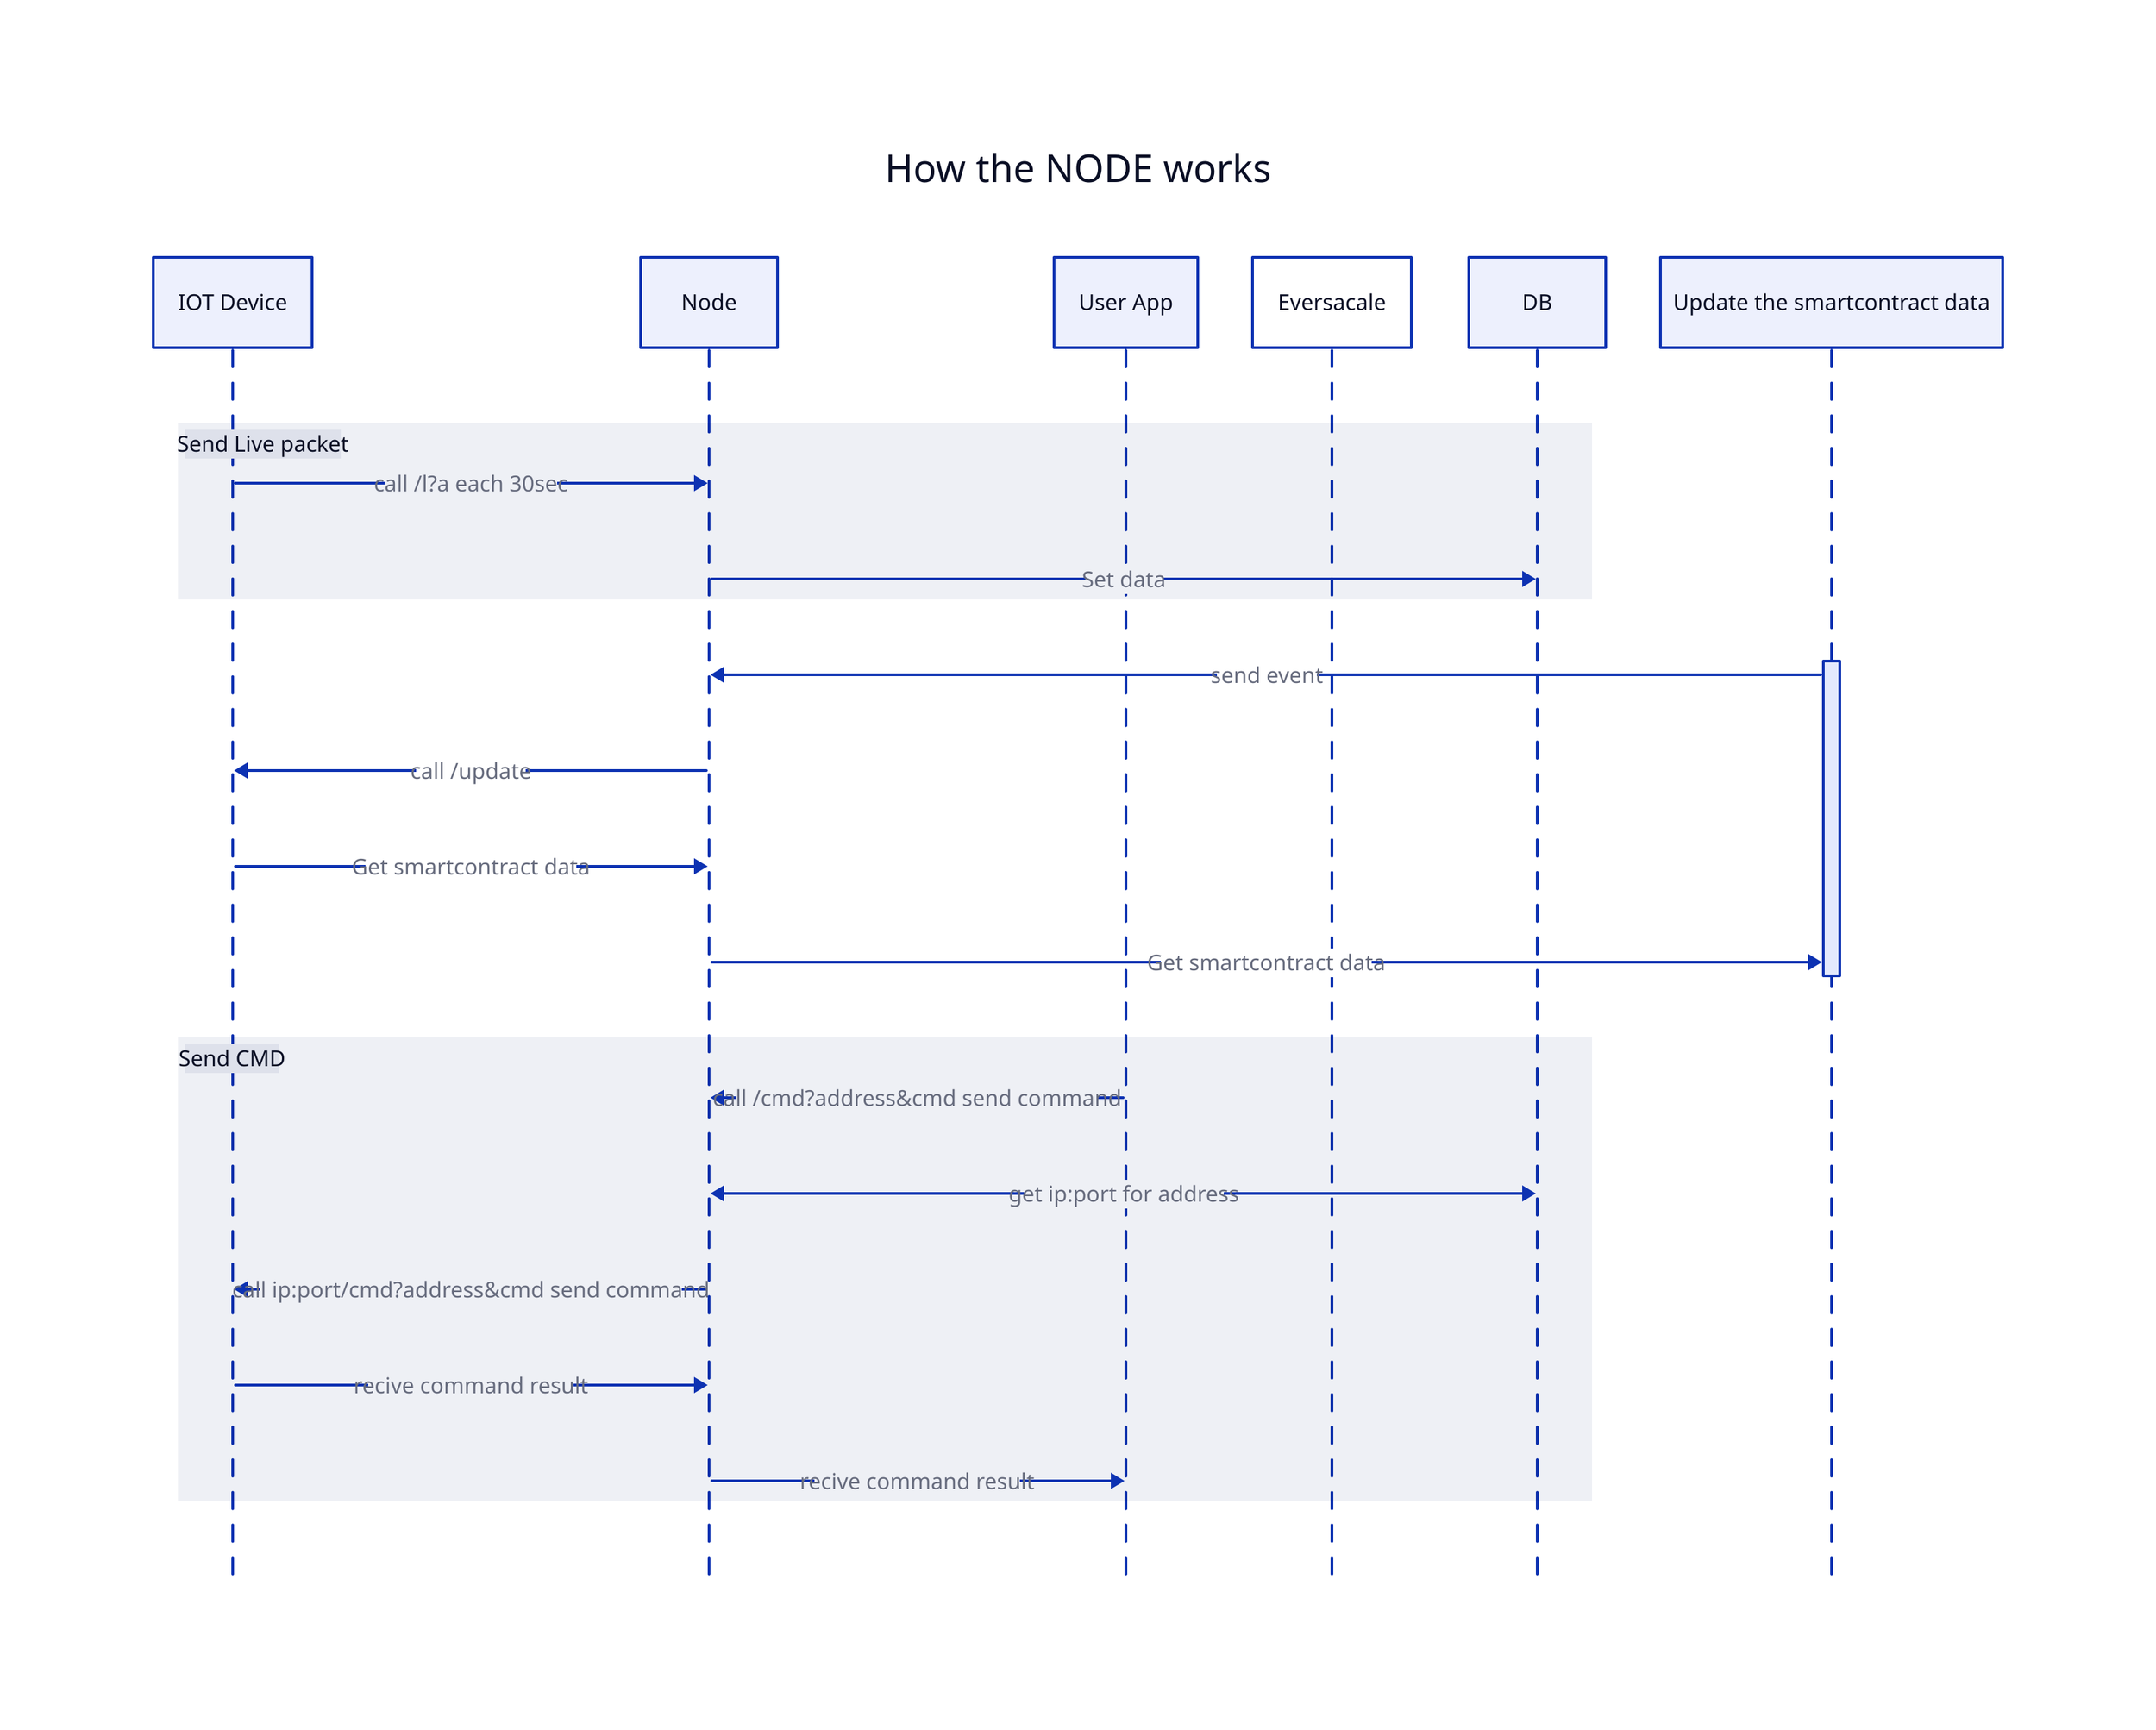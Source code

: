 How the NODE works: {
    shape: sequence_diagram
    Device: IOT Device
    Node: Node
    App: User App
    Eversacale: Eversacale
    DB: DB

    Send Live packet: {
        Device->Node: call /l?a each 30sec
        Node->DB: Set data
    }

    Update the smartcontract data: {
        Everscale->Node: send event
        Node->Device: call /update
        Device->Node->Everscale: Get smartcontract data
    }

    Send CMD: { 
        App->Node: call /cmd?address&cmd  send command
        Node<->DB: get ip:port for address
        Node->Device: call ip:port/cmd?address&cmd  send command
        Device->Node->App: recive command result
    }
  }